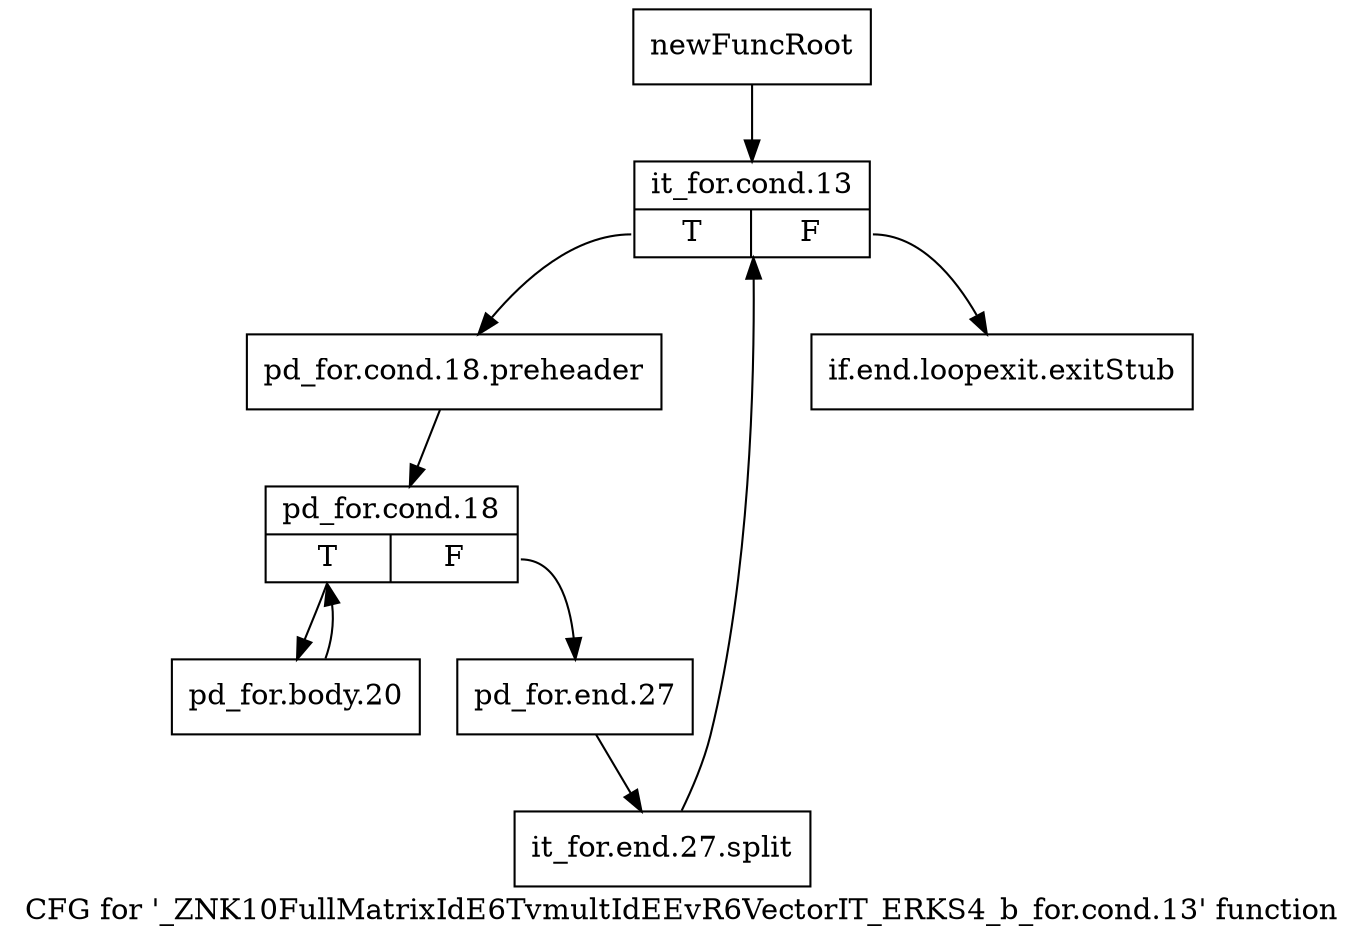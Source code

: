 digraph "CFG for '_ZNK10FullMatrixIdE6TvmultIdEEvR6VectorIT_ERKS4_b_for.cond.13' function" {
	label="CFG for '_ZNK10FullMatrixIdE6TvmultIdEEvR6VectorIT_ERKS4_b_for.cond.13' function";

	Node0x92aef50 [shape=record,label="{newFuncRoot}"];
	Node0x92aef50 -> Node0x92aeff0;
	Node0x92aefa0 [shape=record,label="{if.end.loopexit.exitStub}"];
	Node0x92aeff0 [shape=record,label="{it_for.cond.13|{<s0>T|<s1>F}}"];
	Node0x92aeff0:s0 -> Node0x92af040;
	Node0x92aeff0:s1 -> Node0x92aefa0;
	Node0x92af040 [shape=record,label="{pd_for.cond.18.preheader}"];
	Node0x92af040 -> Node0x92af090;
	Node0x92af090 [shape=record,label="{pd_for.cond.18|{<s0>T|<s1>F}}"];
	Node0x92af090:s0 -> Node0x92af130;
	Node0x92af090:s1 -> Node0x92af0e0;
	Node0x92af0e0 [shape=record,label="{pd_for.end.27}"];
	Node0x92af0e0 -> Node0xb57fc80;
	Node0xb57fc80 [shape=record,label="{it_for.end.27.split}"];
	Node0xb57fc80 -> Node0x92aeff0;
	Node0x92af130 [shape=record,label="{pd_for.body.20}"];
	Node0x92af130 -> Node0x92af090;
}
